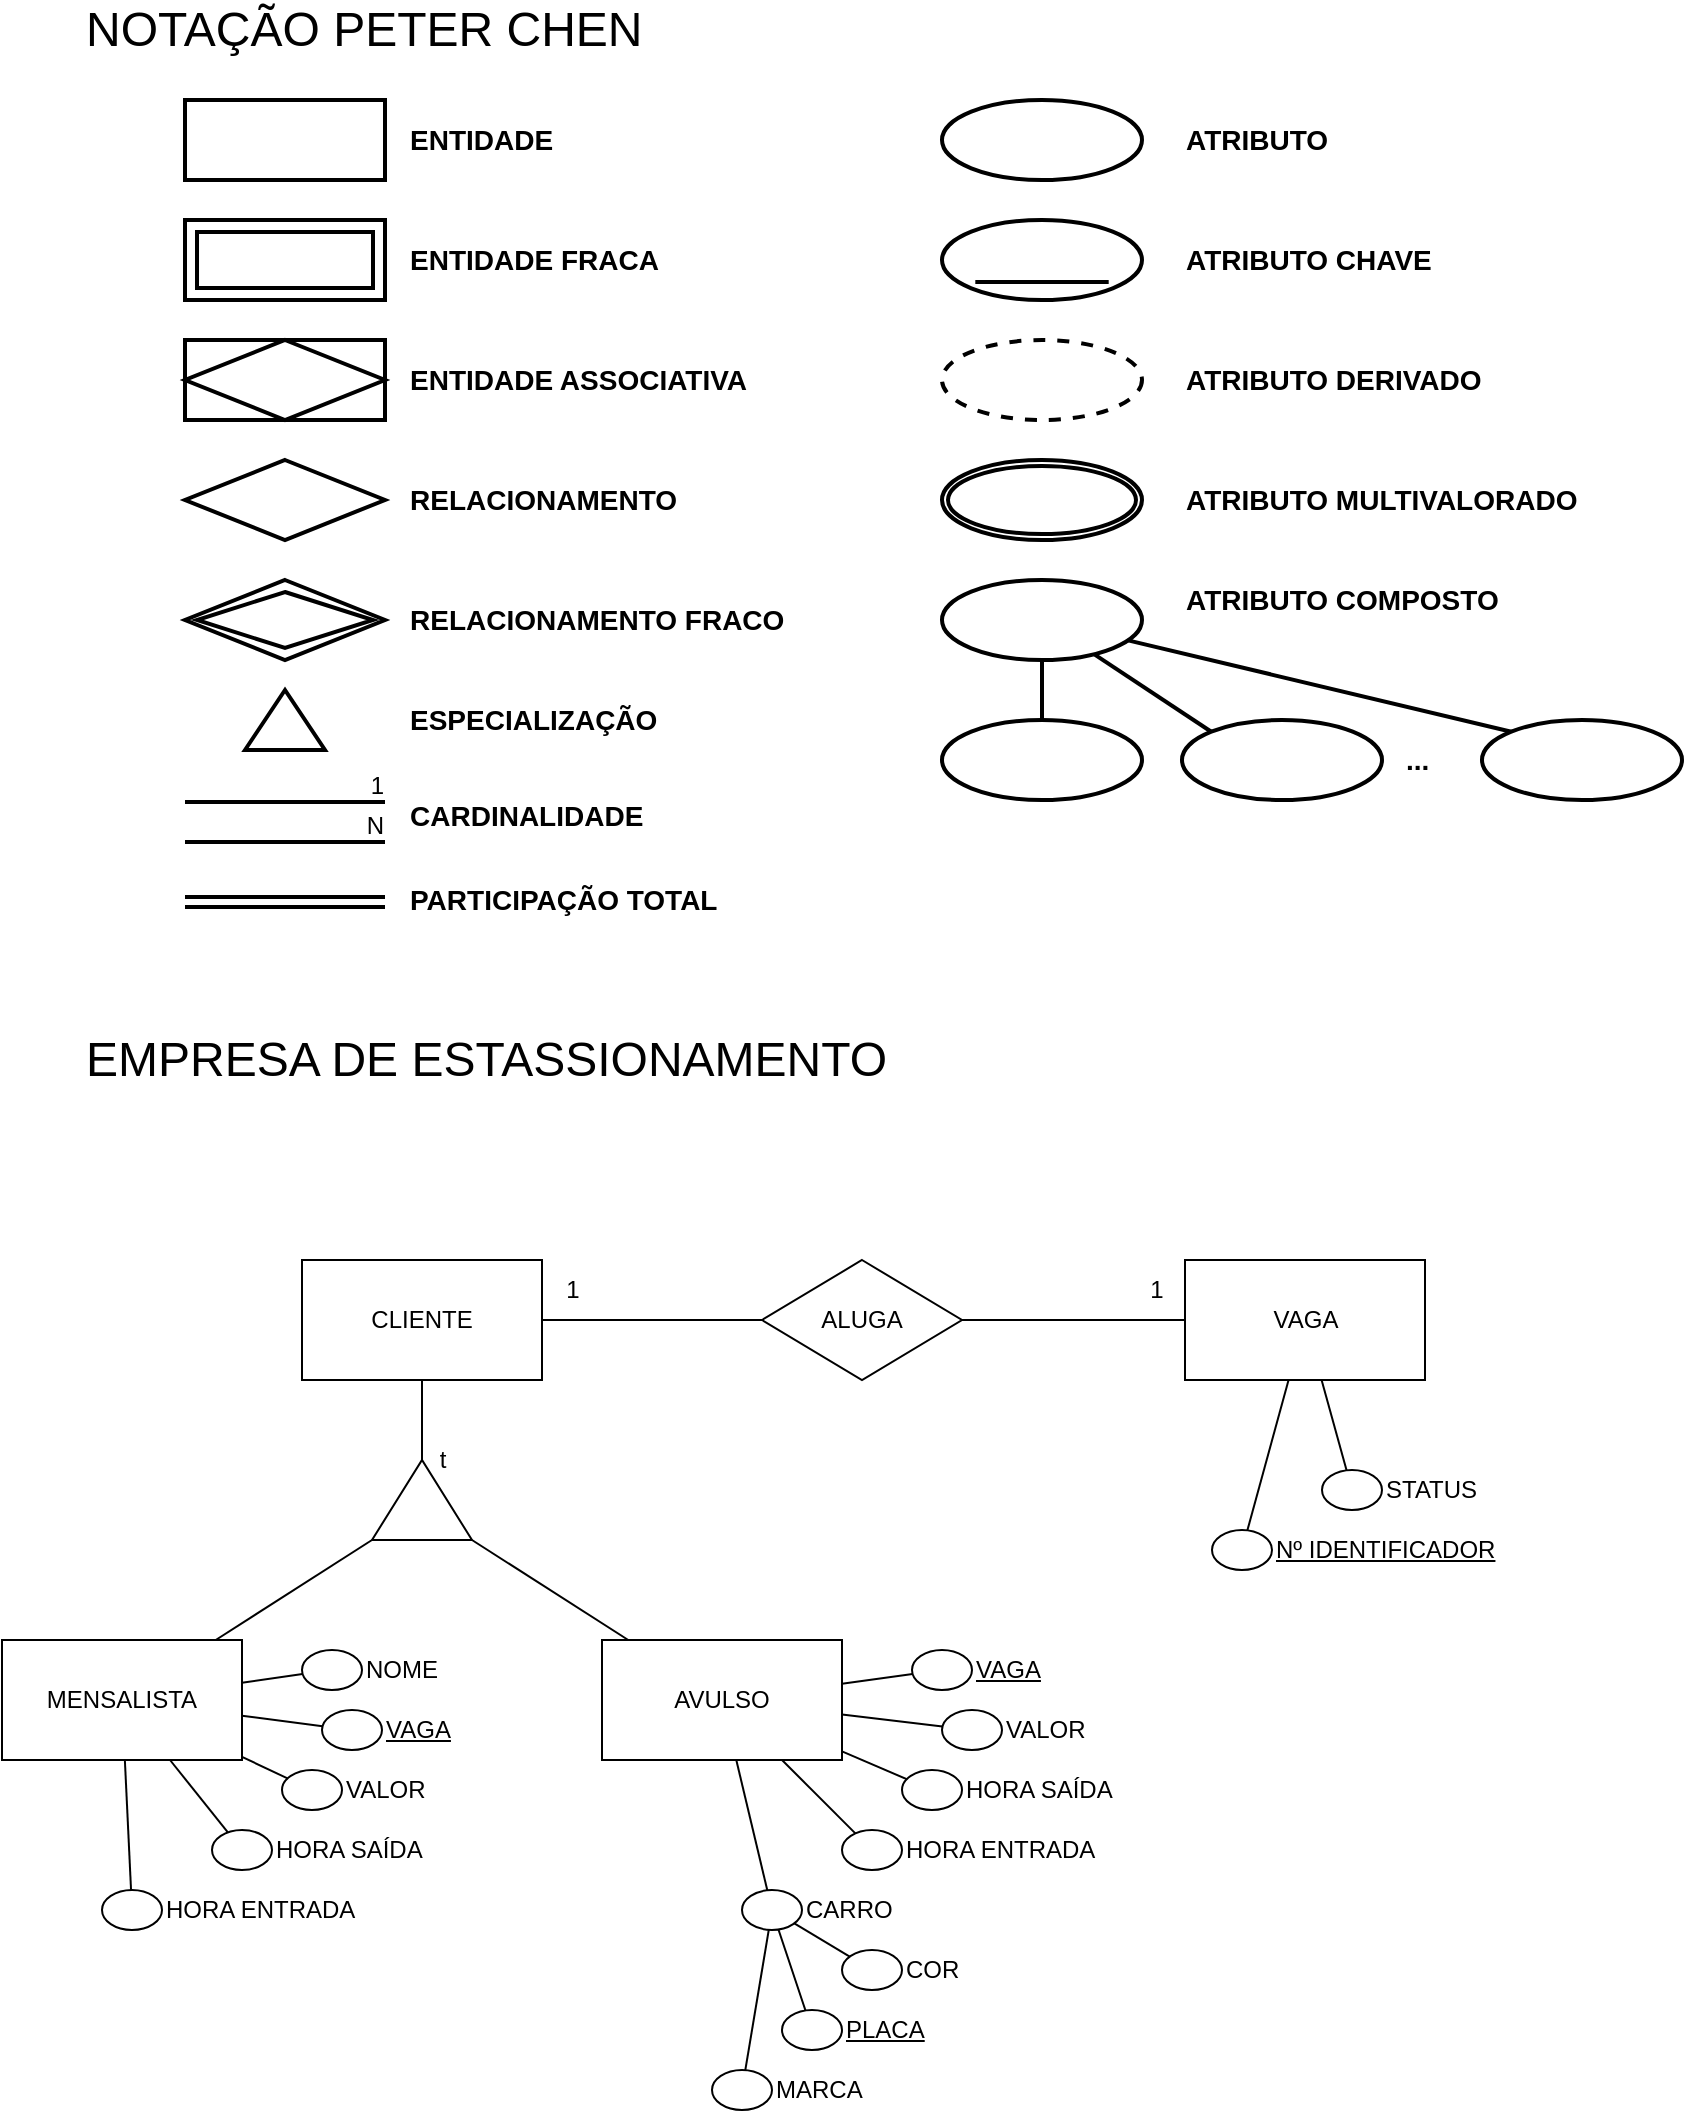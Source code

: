 <mxfile version="20.4.0" type="github">
  <diagram id="R2lEEEUBdFMjLlhIrx00" name="Page-1">
    <mxGraphModel dx="1952" dy="584" grid="1" gridSize="10" guides="1" tooltips="1" connect="1" arrows="1" fold="1" page="1" pageScale="1" pageWidth="850" pageHeight="1100" math="0" shadow="0" extFonts="Permanent Marker^https://fonts.googleapis.com/css?family=Permanent+Marker">
      <root>
        <mxCell id="0" />
        <mxCell id="1" parent="0" />
        <mxCell id="xJnIrRIf_URgN7wCy2Ms-1" value="NOTAÇÃO PETER CHEN" style="text;html=1;strokeColor=none;fillColor=none;align=left;verticalAlign=middle;whiteSpace=wrap;rounded=0;fontSize=24;" parent="1" vertex="1">
          <mxGeometry x="10" y="20" width="310" height="30" as="geometry" />
        </mxCell>
        <mxCell id="xJnIrRIf_URgN7wCy2Ms-2" value="" style="rounded=0;whiteSpace=wrap;html=1;fontSize=18;align=left;strokeWidth=2;" parent="1" vertex="1">
          <mxGeometry x="61.5" y="70" width="100" height="40" as="geometry" />
        </mxCell>
        <mxCell id="xJnIrRIf_URgN7wCy2Ms-3" value="&lt;font style=&quot;font-size: 14px;&quot;&gt;ENTIDADE&lt;/font&gt;" style="text;html=1;strokeColor=none;fillColor=none;align=left;verticalAlign=middle;whiteSpace=wrap;rounded=0;fontSize=14;fontStyle=1" parent="1" vertex="1">
          <mxGeometry x="171.5" y="80" width="100" height="20" as="geometry" />
        </mxCell>
        <mxCell id="xJnIrRIf_URgN7wCy2Ms-6" value="&lt;font style=&quot;font-size: 14px&quot;&gt;ENTIDADE FRACA&lt;/font&gt;" style="text;html=1;strokeColor=none;fillColor=none;align=left;verticalAlign=middle;whiteSpace=wrap;rounded=0;fontSize=14;fontStyle=1" parent="1" vertex="1">
          <mxGeometry x="171.5" y="140" width="140" height="20" as="geometry" />
        </mxCell>
        <mxCell id="xJnIrRIf_URgN7wCy2Ms-7" value="" style="shape=ext;margin=3;double=1;whiteSpace=wrap;html=1;align=center;rounded=0;shadow=0;glass=0;sketch=0;fontSize=14;strokeWidth=2;gradientColor=none;" parent="1" vertex="1">
          <mxGeometry x="61.5" y="130" width="100" height="40" as="geometry" />
        </mxCell>
        <mxCell id="xJnIrRIf_URgN7wCy2Ms-8" value="" style="shape=associativeEntity;whiteSpace=wrap;html=1;align=center;rounded=0;shadow=0;glass=0;sketch=0;fontSize=14;strokeWidth=2;gradientColor=none;" parent="1" vertex="1">
          <mxGeometry x="61.5" y="190" width="100" height="40" as="geometry" />
        </mxCell>
        <mxCell id="xJnIrRIf_URgN7wCy2Ms-9" value="&lt;font style=&quot;font-size: 14px&quot;&gt;ENTIDADE ASSOCIATIVA&lt;/font&gt;" style="text;html=1;strokeColor=none;fillColor=none;align=left;verticalAlign=middle;whiteSpace=wrap;rounded=0;fontSize=14;fontStyle=1" parent="1" vertex="1">
          <mxGeometry x="171.5" y="200" width="200" height="20" as="geometry" />
        </mxCell>
        <mxCell id="xJnIrRIf_URgN7wCy2Ms-10" value="" style="shape=rhombus;perimeter=rhombusPerimeter;whiteSpace=wrap;html=1;align=center;rounded=0;shadow=0;glass=0;sketch=0;fontSize=24;strokeWidth=2;gradientColor=none;" parent="1" vertex="1">
          <mxGeometry x="61.5" y="250" width="100" height="40" as="geometry" />
        </mxCell>
        <mxCell id="xJnIrRIf_URgN7wCy2Ms-11" value="RELACIONAMENTO" style="text;html=1;strokeColor=none;fillColor=none;align=left;verticalAlign=middle;whiteSpace=wrap;rounded=0;fontSize=14;fontStyle=1" parent="1" vertex="1">
          <mxGeometry x="171.5" y="260" width="200" height="20" as="geometry" />
        </mxCell>
        <mxCell id="xJnIrRIf_URgN7wCy2Ms-12" value="" style="shape=rhombus;double=1;perimeter=rhombusPerimeter;whiteSpace=wrap;html=1;align=center;rounded=0;shadow=0;glass=0;sketch=0;fontSize=24;strokeWidth=2;gradientColor=none;" parent="1" vertex="1">
          <mxGeometry x="61.5" y="310" width="100" height="40" as="geometry" />
        </mxCell>
        <mxCell id="xJnIrRIf_URgN7wCy2Ms-13" value="RELACIONAMENTO FRACO" style="text;html=1;strokeColor=none;fillColor=none;align=left;verticalAlign=middle;whiteSpace=wrap;rounded=0;fontSize=14;fontStyle=1" parent="1" vertex="1">
          <mxGeometry x="171.5" y="320" width="200" height="20" as="geometry" />
        </mxCell>
        <mxCell id="xJnIrRIf_URgN7wCy2Ms-14" value="" style="endArrow=none;html=1;rounded=0;fontSize=24;strokeWidth=2;" parent="1" edge="1">
          <mxGeometry relative="1" as="geometry">
            <mxPoint x="61.5" y="421" as="sourcePoint" />
            <mxPoint x="161.5" y="421" as="targetPoint" />
          </mxGeometry>
        </mxCell>
        <mxCell id="xJnIrRIf_URgN7wCy2Ms-15" value="1" style="resizable=0;html=1;align=right;verticalAlign=bottom;" parent="xJnIrRIf_URgN7wCy2Ms-14" connectable="0" vertex="1">
          <mxGeometry x="1" relative="1" as="geometry" />
        </mxCell>
        <mxCell id="xJnIrRIf_URgN7wCy2Ms-16" value="" style="endArrow=none;html=1;rounded=0;fontSize=24;strokeWidth=2;" parent="1" edge="1">
          <mxGeometry relative="1" as="geometry">
            <mxPoint x="61.5" y="441" as="sourcePoint" />
            <mxPoint x="161.5" y="441" as="targetPoint" />
          </mxGeometry>
        </mxCell>
        <mxCell id="xJnIrRIf_URgN7wCy2Ms-17" value="N" style="resizable=0;html=1;align=right;verticalAlign=bottom;" parent="xJnIrRIf_URgN7wCy2Ms-16" connectable="0" vertex="1">
          <mxGeometry x="1" relative="1" as="geometry" />
        </mxCell>
        <mxCell id="xJnIrRIf_URgN7wCy2Ms-18" value="CARDINALIDADE" style="text;html=1;strokeColor=none;fillColor=none;align=left;verticalAlign=middle;whiteSpace=wrap;rounded=0;fontSize=14;fontStyle=1" parent="1" vertex="1">
          <mxGeometry x="171.5" y="418" width="200" height="20" as="geometry" />
        </mxCell>
        <mxCell id="xJnIrRIf_URgN7wCy2Ms-19" value="" style="shape=link;html=1;rounded=0;fontSize=24;strokeWidth=2;" parent="1" edge="1">
          <mxGeometry relative="1" as="geometry">
            <mxPoint x="61.5" y="471" as="sourcePoint" />
            <mxPoint x="161.5" y="471" as="targetPoint" />
          </mxGeometry>
        </mxCell>
        <mxCell id="xJnIrRIf_URgN7wCy2Ms-21" value="PARTICIPAÇÃO TOTAL" style="text;html=1;strokeColor=none;fillColor=none;align=left;verticalAlign=middle;whiteSpace=wrap;rounded=0;fontSize=14;fontStyle=1" parent="1" vertex="1">
          <mxGeometry x="171.5" y="460" width="200" height="20" as="geometry" />
        </mxCell>
        <mxCell id="xJnIrRIf_URgN7wCy2Ms-22" value="" style="ellipse;whiteSpace=wrap;html=1;align=center;rounded=0;shadow=0;glass=0;sketch=0;fontSize=24;strokeWidth=2;gradientColor=none;" parent="1" vertex="1">
          <mxGeometry x="440" y="70" width="100" height="40" as="geometry" />
        </mxCell>
        <mxCell id="xJnIrRIf_URgN7wCy2Ms-23" value="&amp;nbsp; &amp;nbsp; &amp;nbsp; &amp;nbsp; &amp;nbsp;&amp;nbsp;" style="ellipse;whiteSpace=wrap;html=1;align=center;fontStyle=4;rounded=0;shadow=0;glass=0;sketch=0;fontSize=24;strokeWidth=2;gradientColor=none;" parent="1" vertex="1">
          <mxGeometry x="440" y="130" width="100" height="40" as="geometry" />
        </mxCell>
        <mxCell id="xJnIrRIf_URgN7wCy2Ms-24" value="" style="ellipse;whiteSpace=wrap;html=1;align=center;dashed=1;rounded=0;shadow=0;glass=0;sketch=0;fontSize=24;strokeWidth=2;gradientColor=none;" parent="1" vertex="1">
          <mxGeometry x="440" y="190" width="100" height="40" as="geometry" />
        </mxCell>
        <mxCell id="xJnIrRIf_URgN7wCy2Ms-25" value="" style="ellipse;shape=doubleEllipse;margin=3;whiteSpace=wrap;html=1;align=center;rounded=0;shadow=0;glass=0;sketch=0;fontSize=24;strokeWidth=2;gradientColor=none;" parent="1" vertex="1">
          <mxGeometry x="440" y="250" width="100" height="40" as="geometry" />
        </mxCell>
        <mxCell id="xJnIrRIf_URgN7wCy2Ms-30" style="edgeStyle=orthogonalEdgeStyle;rounded=0;orthogonalLoop=1;jettySize=auto;html=1;entryX=0.5;entryY=0;entryDx=0;entryDy=0;fontSize=24;strokeWidth=2;endArrow=none;endFill=0;" parent="1" source="xJnIrRIf_URgN7wCy2Ms-26" target="xJnIrRIf_URgN7wCy2Ms-27" edge="1">
          <mxGeometry relative="1" as="geometry" />
        </mxCell>
        <mxCell id="xJnIrRIf_URgN7wCy2Ms-31" style="rounded=0;orthogonalLoop=1;jettySize=auto;html=1;entryX=0;entryY=0;entryDx=0;entryDy=0;fontSize=24;endArrow=none;endFill=0;strokeWidth=2;" parent="1" source="xJnIrRIf_URgN7wCy2Ms-26" target="xJnIrRIf_URgN7wCy2Ms-28" edge="1">
          <mxGeometry relative="1" as="geometry" />
        </mxCell>
        <mxCell id="xJnIrRIf_URgN7wCy2Ms-32" style="edgeStyle=none;rounded=0;orthogonalLoop=1;jettySize=auto;html=1;entryX=0;entryY=0;entryDx=0;entryDy=0;fontSize=24;endArrow=none;endFill=0;strokeWidth=2;" parent="1" source="xJnIrRIf_URgN7wCy2Ms-26" target="xJnIrRIf_URgN7wCy2Ms-29" edge="1">
          <mxGeometry relative="1" as="geometry" />
        </mxCell>
        <mxCell id="xJnIrRIf_URgN7wCy2Ms-26" value="" style="ellipse;whiteSpace=wrap;html=1;align=center;rounded=0;shadow=0;glass=0;sketch=0;fontSize=24;strokeWidth=2;gradientColor=none;" parent="1" vertex="1">
          <mxGeometry x="440" y="310" width="100" height="40" as="geometry" />
        </mxCell>
        <mxCell id="xJnIrRIf_URgN7wCy2Ms-27" value="" style="ellipse;whiteSpace=wrap;html=1;align=center;rounded=0;shadow=0;glass=0;sketch=0;fontSize=24;strokeWidth=2;gradientColor=none;" parent="1" vertex="1">
          <mxGeometry x="440" y="380" width="100" height="40" as="geometry" />
        </mxCell>
        <mxCell id="xJnIrRIf_URgN7wCy2Ms-28" value="" style="ellipse;whiteSpace=wrap;html=1;align=center;rounded=0;shadow=0;glass=0;sketch=0;fontSize=24;strokeWidth=2;gradientColor=none;" parent="1" vertex="1">
          <mxGeometry x="560" y="380" width="100" height="40" as="geometry" />
        </mxCell>
        <mxCell id="xJnIrRIf_URgN7wCy2Ms-29" value="" style="ellipse;whiteSpace=wrap;html=1;align=center;rounded=0;shadow=0;glass=0;sketch=0;fontSize=24;strokeWidth=2;gradientColor=none;" parent="1" vertex="1">
          <mxGeometry x="710" y="380" width="100" height="40" as="geometry" />
        </mxCell>
        <mxCell id="xJnIrRIf_URgN7wCy2Ms-33" value="&lt;font style=&quot;font-size: 14px&quot;&gt;ATRIBUTO&lt;/font&gt;" style="text;html=1;strokeColor=none;fillColor=none;align=left;verticalAlign=middle;whiteSpace=wrap;rounded=0;fontSize=14;fontStyle=1" parent="1" vertex="1">
          <mxGeometry x="560" y="80" width="100" height="20" as="geometry" />
        </mxCell>
        <mxCell id="xJnIrRIf_URgN7wCy2Ms-34" value="&lt;font style=&quot;font-size: 14px&quot;&gt;ATRIBUTO CHAVE&lt;/font&gt;" style="text;html=1;strokeColor=none;fillColor=none;align=left;verticalAlign=middle;whiteSpace=wrap;rounded=0;fontSize=14;fontStyle=1" parent="1" vertex="1">
          <mxGeometry x="560" y="140" width="160" height="20" as="geometry" />
        </mxCell>
        <mxCell id="xJnIrRIf_URgN7wCy2Ms-35" value="&lt;font style=&quot;font-size: 14px&quot;&gt;ATRIBUTO DERIVADO&lt;/font&gt;" style="text;html=1;strokeColor=none;fillColor=none;align=left;verticalAlign=middle;whiteSpace=wrap;rounded=0;fontSize=14;fontStyle=1" parent="1" vertex="1">
          <mxGeometry x="560" y="200" width="160" height="20" as="geometry" />
        </mxCell>
        <mxCell id="xJnIrRIf_URgN7wCy2Ms-36" value="&lt;font style=&quot;font-size: 14px&quot;&gt;ATRIBUTO MULTIVALORADO&lt;/font&gt;" style="text;html=1;strokeColor=none;fillColor=none;align=left;verticalAlign=middle;whiteSpace=wrap;rounded=0;fontSize=14;fontStyle=1" parent="1" vertex="1">
          <mxGeometry x="560" y="260" width="200" height="20" as="geometry" />
        </mxCell>
        <mxCell id="xJnIrRIf_URgN7wCy2Ms-37" value="&lt;font style=&quot;font-size: 14px&quot;&gt;ATRIBUTO COMPOSTO&lt;/font&gt;" style="text;html=1;strokeColor=none;fillColor=none;align=left;verticalAlign=middle;whiteSpace=wrap;rounded=0;fontSize=14;fontStyle=1" parent="1" vertex="1">
          <mxGeometry x="560" y="310" width="200" height="20" as="geometry" />
        </mxCell>
        <mxCell id="xJnIrRIf_URgN7wCy2Ms-38" value="&lt;font style=&quot;font-size: 14px&quot;&gt;...&lt;/font&gt;" style="text;html=1;strokeColor=none;fillColor=none;align=left;verticalAlign=middle;whiteSpace=wrap;rounded=0;fontSize=14;fontStyle=1" parent="1" vertex="1">
          <mxGeometry x="670" y="390" width="20" height="20" as="geometry" />
        </mxCell>
        <mxCell id="xJnIrRIf_URgN7wCy2Ms-67" value="EMPRESA DE ESTASSIONAMENTO" style="text;html=1;strokeColor=none;fillColor=none;align=left;verticalAlign=middle;whiteSpace=wrap;rounded=0;fontSize=24;" parent="1" vertex="1">
          <mxGeometry x="10" y="535" width="640" height="30" as="geometry" />
        </mxCell>
        <mxCell id="xJnIrRIf_URgN7wCy2Ms-68" value="" style="triangle;whiteSpace=wrap;html=1;rounded=0;shadow=0;glass=0;sketch=0;fontSize=12;strokeWidth=2;gradientColor=none;align=right;rotation=270;" parent="1" vertex="1">
          <mxGeometry x="96.5" y="360" width="30" height="40" as="geometry" />
        </mxCell>
        <mxCell id="xJnIrRIf_URgN7wCy2Ms-69" value="ESPECIALIZAÇÃO" style="text;html=1;strokeColor=none;fillColor=none;align=left;verticalAlign=middle;whiteSpace=wrap;rounded=0;fontSize=14;fontStyle=1" parent="1" vertex="1">
          <mxGeometry x="171.5" y="370" width="200" height="20" as="geometry" />
        </mxCell>
        <mxCell id="EIZiA-yq2A_t27IuTZh9-1" value="VAGA" style="whiteSpace=wrap;html=1;" parent="1" vertex="1">
          <mxGeometry x="561.5" y="650" width="120" height="60" as="geometry" />
        </mxCell>
        <mxCell id="EIZiA-yq2A_t27IuTZh9-3" value="ALUGA" style="rhombus;whiteSpace=wrap;html=1;" parent="1" vertex="1">
          <mxGeometry x="350" y="650" width="100" height="60" as="geometry" />
        </mxCell>
        <mxCell id="EIZiA-yq2A_t27IuTZh9-4" value="CLIENTE" style="whiteSpace=wrap;html=1;" parent="1" vertex="1">
          <mxGeometry x="120" y="650" width="120" height="60" as="geometry" />
        </mxCell>
        <mxCell id="EIZiA-yq2A_t27IuTZh9-5" value="AVULSO" style="whiteSpace=wrap;html=1;" parent="1" vertex="1">
          <mxGeometry x="270" y="840" width="120" height="60" as="geometry" />
        </mxCell>
        <mxCell id="EIZiA-yq2A_t27IuTZh9-6" value="MENSALISTA" style="whiteSpace=wrap;html=1;" parent="1" vertex="1">
          <mxGeometry x="-30" y="840" width="120" height="60" as="geometry" />
        </mxCell>
        <mxCell id="EIZiA-yq2A_t27IuTZh9-7" value="" style="verticalLabelPosition=bottom;verticalAlign=top;html=1;shape=mxgraph.basic.acute_triangle;dx=0.5;" parent="1" vertex="1">
          <mxGeometry x="155" y="750" width="50" height="40" as="geometry" />
        </mxCell>
        <mxCell id="EIZiA-yq2A_t27IuTZh9-8" value="" style="endArrow=none;html=1;rounded=0;exitX=0;exitY=0;exitDx=25;exitDy=0;exitPerimeter=0;" parent="1" source="EIZiA-yq2A_t27IuTZh9-7" target="EIZiA-yq2A_t27IuTZh9-4" edge="1">
          <mxGeometry width="50" height="50" relative="1" as="geometry">
            <mxPoint x="281.5" y="760" as="sourcePoint" />
            <mxPoint x="331.5" y="710" as="targetPoint" />
          </mxGeometry>
        </mxCell>
        <mxCell id="EIZiA-yq2A_t27IuTZh9-9" value="" style="endArrow=none;html=1;rounded=0;exitX=0;exitY=1;exitDx=0;exitDy=0;exitPerimeter=0;" parent="1" source="EIZiA-yq2A_t27IuTZh9-7" target="EIZiA-yq2A_t27IuTZh9-6" edge="1">
          <mxGeometry width="50" height="50" relative="1" as="geometry">
            <mxPoint x="291.5" y="770" as="sourcePoint" />
            <mxPoint x="341.5" y="720" as="targetPoint" />
          </mxGeometry>
        </mxCell>
        <mxCell id="EIZiA-yq2A_t27IuTZh9-10" value="" style="endArrow=none;html=1;rounded=0;exitX=1;exitY=1;exitDx=0;exitDy=0;exitPerimeter=0;" parent="1" source="EIZiA-yq2A_t27IuTZh9-7" target="EIZiA-yq2A_t27IuTZh9-5" edge="1">
          <mxGeometry width="50" height="50" relative="1" as="geometry">
            <mxPoint x="270" y="790" as="sourcePoint" />
            <mxPoint x="351.5" y="730" as="targetPoint" />
          </mxGeometry>
        </mxCell>
        <mxCell id="EIZiA-yq2A_t27IuTZh9-11" value="" style="endArrow=none;html=1;rounded=0;" parent="1" source="EIZiA-yq2A_t27IuTZh9-3" target="EIZiA-yq2A_t27IuTZh9-4" edge="1">
          <mxGeometry width="50" height="50" relative="1" as="geometry">
            <mxPoint x="311.5" y="790" as="sourcePoint" />
            <mxPoint x="361.5" y="740" as="targetPoint" />
          </mxGeometry>
        </mxCell>
        <mxCell id="EIZiA-yq2A_t27IuTZh9-12" value="" style="endArrow=none;html=1;rounded=0;" parent="1" source="EIZiA-yq2A_t27IuTZh9-3" target="EIZiA-yq2A_t27IuTZh9-1" edge="1">
          <mxGeometry width="50" height="50" relative="1" as="geometry">
            <mxPoint x="321.5" y="800" as="sourcePoint" />
            <mxPoint x="371.5" y="750" as="targetPoint" />
          </mxGeometry>
        </mxCell>
        <mxCell id="EIZiA-yq2A_t27IuTZh9-23" value="" style="endArrow=none;html=1;rounded=0;" parent="1" source="EIZiA-yq2A_t27IuTZh9-1" target="EIZiA-yq2A_t27IuTZh9-13" edge="1">
          <mxGeometry width="50" height="50" relative="1" as="geometry">
            <mxPoint x="530" y="730" as="sourcePoint" />
            <mxPoint x="490" y="790" as="targetPoint" />
          </mxGeometry>
        </mxCell>
        <mxCell id="EIZiA-yq2A_t27IuTZh9-24" value="" style="endArrow=none;html=1;rounded=0;" parent="1" source="EIZiA-yq2A_t27IuTZh9-1" target="EIZiA-yq2A_t27IuTZh9-17" edge="1">
          <mxGeometry width="50" height="50" relative="1" as="geometry">
            <mxPoint x="540" y="740" as="sourcePoint" />
            <mxPoint x="570" y="760" as="targetPoint" />
          </mxGeometry>
        </mxCell>
        <mxCell id="EIZiA-yq2A_t27IuTZh9-27" value="" style="group" parent="1" vertex="1" connectable="0">
          <mxGeometry x="575" y="780" width="160" height="30" as="geometry" />
        </mxCell>
        <mxCell id="EIZiA-yq2A_t27IuTZh9-13" value="" style="ellipse;whiteSpace=wrap;html=1;align=center;" parent="EIZiA-yq2A_t27IuTZh9-27" vertex="1">
          <mxGeometry y="5" width="30" height="20" as="geometry" />
        </mxCell>
        <mxCell id="EIZiA-yq2A_t27IuTZh9-14" value="&lt;u&gt;Nº IDENTIFICADOR&lt;/u&gt;" style="text;html=1;align=left;verticalAlign=middle;resizable=0;points=[];autosize=1;strokeColor=none;fillColor=none;" parent="EIZiA-yq2A_t27IuTZh9-27" vertex="1">
          <mxGeometry x="30" width="130" height="30" as="geometry" />
        </mxCell>
        <mxCell id="EIZiA-yq2A_t27IuTZh9-28" value="" style="group" parent="1" vertex="1" connectable="0">
          <mxGeometry x="630" y="750" width="100" height="30" as="geometry" />
        </mxCell>
        <mxCell id="EIZiA-yq2A_t27IuTZh9-17" value="" style="ellipse;whiteSpace=wrap;html=1;align=center;" parent="EIZiA-yq2A_t27IuTZh9-28" vertex="1">
          <mxGeometry y="5" width="30" height="20" as="geometry" />
        </mxCell>
        <mxCell id="EIZiA-yq2A_t27IuTZh9-18" value="STATUS" style="text;html=1;align=left;verticalAlign=middle;resizable=0;points=[];autosize=1;strokeColor=none;fillColor=none;" parent="EIZiA-yq2A_t27IuTZh9-28" vertex="1">
          <mxGeometry x="30" width="70" height="30" as="geometry" />
        </mxCell>
        <mxCell id="EIZiA-yq2A_t27IuTZh9-29" value="" style="group" parent="1" vertex="1" connectable="0">
          <mxGeometry x="120" y="840" width="90" height="30" as="geometry" />
        </mxCell>
        <mxCell id="EIZiA-yq2A_t27IuTZh9-21" value="" style="ellipse;whiteSpace=wrap;html=1;align=center;" parent="EIZiA-yq2A_t27IuTZh9-29" vertex="1">
          <mxGeometry y="5" width="30" height="20" as="geometry" />
        </mxCell>
        <mxCell id="EIZiA-yq2A_t27IuTZh9-22" value="NOME" style="text;html=1;align=left;verticalAlign=middle;resizable=0;points=[];autosize=1;strokeColor=none;fillColor=none;" parent="EIZiA-yq2A_t27IuTZh9-29" vertex="1">
          <mxGeometry x="30" width="60" height="30" as="geometry" />
        </mxCell>
        <mxCell id="FJoEXb9-_RkG0g2eSgKD-1" value="" style="group" vertex="1" connectable="0" parent="1">
          <mxGeometry x="130" y="870" width="90" height="30" as="geometry" />
        </mxCell>
        <mxCell id="FJoEXb9-_RkG0g2eSgKD-2" value="" style="ellipse;whiteSpace=wrap;html=1;align=center;" vertex="1" parent="FJoEXb9-_RkG0g2eSgKD-1">
          <mxGeometry y="5" width="30" height="20" as="geometry" />
        </mxCell>
        <mxCell id="FJoEXb9-_RkG0g2eSgKD-3" value="&lt;u&gt;VAGA&lt;/u&gt;" style="text;html=1;align=left;verticalAlign=middle;resizable=0;points=[];autosize=1;strokeColor=none;fillColor=none;" vertex="1" parent="FJoEXb9-_RkG0g2eSgKD-1">
          <mxGeometry x="30" width="60" height="30" as="geometry" />
        </mxCell>
        <mxCell id="FJoEXb9-_RkG0g2eSgKD-5" value="" style="group" vertex="1" connectable="0" parent="1">
          <mxGeometry x="20" y="960" width="150" height="30" as="geometry" />
        </mxCell>
        <mxCell id="FJoEXb9-_RkG0g2eSgKD-6" value="" style="ellipse;whiteSpace=wrap;html=1;align=center;" vertex="1" parent="FJoEXb9-_RkG0g2eSgKD-5">
          <mxGeometry y="5" width="30" height="20" as="geometry" />
        </mxCell>
        <mxCell id="FJoEXb9-_RkG0g2eSgKD-7" value="HORA ENTRADA" style="text;html=1;align=left;verticalAlign=middle;resizable=0;points=[];autosize=1;strokeColor=none;fillColor=none;" vertex="1" parent="FJoEXb9-_RkG0g2eSgKD-5">
          <mxGeometry x="30" width="120" height="30" as="geometry" />
        </mxCell>
        <mxCell id="FJoEXb9-_RkG0g2eSgKD-8" value="" style="group" vertex="1" connectable="0" parent="1">
          <mxGeometry x="75" y="930" width="130" height="30" as="geometry" />
        </mxCell>
        <mxCell id="FJoEXb9-_RkG0g2eSgKD-9" value="" style="ellipse;whiteSpace=wrap;html=1;align=center;" vertex="1" parent="FJoEXb9-_RkG0g2eSgKD-8">
          <mxGeometry y="5" width="30" height="20" as="geometry" />
        </mxCell>
        <mxCell id="FJoEXb9-_RkG0g2eSgKD-10" value="HORA SAÍDA" style="text;html=1;align=left;verticalAlign=middle;resizable=0;points=[];autosize=1;strokeColor=none;fillColor=none;" vertex="1" parent="FJoEXb9-_RkG0g2eSgKD-8">
          <mxGeometry x="30" width="100" height="30" as="geometry" />
        </mxCell>
        <mxCell id="FJoEXb9-_RkG0g2eSgKD-13" value="" style="group" vertex="1" connectable="0" parent="1">
          <mxGeometry x="110" y="900" width="90" height="30" as="geometry" />
        </mxCell>
        <mxCell id="FJoEXb9-_RkG0g2eSgKD-14" value="" style="ellipse;whiteSpace=wrap;html=1;align=center;" vertex="1" parent="FJoEXb9-_RkG0g2eSgKD-13">
          <mxGeometry y="5" width="30" height="20" as="geometry" />
        </mxCell>
        <mxCell id="FJoEXb9-_RkG0g2eSgKD-15" value="VALOR" style="text;html=1;align=left;verticalAlign=middle;resizable=0;points=[];autosize=1;strokeColor=none;fillColor=none;" vertex="1" parent="FJoEXb9-_RkG0g2eSgKD-13">
          <mxGeometry x="30" width="60" height="30" as="geometry" />
        </mxCell>
        <mxCell id="FJoEXb9-_RkG0g2eSgKD-16" value="t" style="text;html=1;align=center;verticalAlign=middle;resizable=0;points=[];autosize=1;strokeColor=none;fillColor=none;" vertex="1" parent="1">
          <mxGeometry x="175" y="735" width="30" height="30" as="geometry" />
        </mxCell>
        <mxCell id="FJoEXb9-_RkG0g2eSgKD-17" value="1" style="text;html=1;align=center;verticalAlign=middle;resizable=0;points=[];autosize=1;strokeColor=none;fillColor=none;" vertex="1" parent="1">
          <mxGeometry x="531.5" y="650" width="30" height="30" as="geometry" />
        </mxCell>
        <mxCell id="FJoEXb9-_RkG0g2eSgKD-18" value="1" style="text;html=1;align=center;verticalAlign=middle;resizable=0;points=[];autosize=1;strokeColor=none;fillColor=none;" vertex="1" parent="1">
          <mxGeometry x="240" y="650" width="30" height="30" as="geometry" />
        </mxCell>
        <mxCell id="FJoEXb9-_RkG0g2eSgKD-20" value="" style="endArrow=none;html=1;rounded=0;" edge="1" parent="1" source="EIZiA-yq2A_t27IuTZh9-6" target="FJoEXb9-_RkG0g2eSgKD-2">
          <mxGeometry width="50" height="50" relative="1" as="geometry">
            <mxPoint x="-100" y="1010" as="sourcePoint" />
            <mxPoint x="-50" y="960" as="targetPoint" />
          </mxGeometry>
        </mxCell>
        <mxCell id="FJoEXb9-_RkG0g2eSgKD-21" value="" style="endArrow=none;html=1;rounded=0;" edge="1" parent="1" source="EIZiA-yq2A_t27IuTZh9-21" target="EIZiA-yq2A_t27IuTZh9-6">
          <mxGeometry width="50" height="50" relative="1" as="geometry">
            <mxPoint x="-90" y="1020" as="sourcePoint" />
            <mxPoint x="-40" y="970" as="targetPoint" />
          </mxGeometry>
        </mxCell>
        <mxCell id="FJoEXb9-_RkG0g2eSgKD-22" value="" style="endArrow=none;html=1;rounded=0;" edge="1" parent="1" source="EIZiA-yq2A_t27IuTZh9-6" target="FJoEXb9-_RkG0g2eSgKD-14">
          <mxGeometry width="50" height="50" relative="1" as="geometry">
            <mxPoint x="100" y="887.861" as="sourcePoint" />
            <mxPoint x="140.263" y="893.136" as="targetPoint" />
          </mxGeometry>
        </mxCell>
        <mxCell id="FJoEXb9-_RkG0g2eSgKD-23" value="" style="endArrow=none;html=1;rounded=0;" edge="1" parent="1" source="EIZiA-yq2A_t27IuTZh9-6" target="FJoEXb9-_RkG0g2eSgKD-9">
          <mxGeometry width="50" height="50" relative="1" as="geometry">
            <mxPoint x="100" y="908.414" as="sourcePoint" />
            <mxPoint x="122.779" y="919.202" as="targetPoint" />
          </mxGeometry>
        </mxCell>
        <mxCell id="FJoEXb9-_RkG0g2eSgKD-24" value="" style="endArrow=none;html=1;rounded=0;" edge="1" parent="1" source="EIZiA-yq2A_t27IuTZh9-6" target="FJoEXb9-_RkG0g2eSgKD-6">
          <mxGeometry width="50" height="50" relative="1" as="geometry">
            <mxPoint x="63.978" y="910" as="sourcePoint" />
            <mxPoint x="92.903" y="946.19" as="targetPoint" />
          </mxGeometry>
        </mxCell>
        <mxCell id="FJoEXb9-_RkG0g2eSgKD-28" value="" style="group" vertex="1" connectable="0" parent="1">
          <mxGeometry x="425" y="840" width="90" height="30" as="geometry" />
        </mxCell>
        <mxCell id="FJoEXb9-_RkG0g2eSgKD-29" value="" style="ellipse;whiteSpace=wrap;html=1;align=center;" vertex="1" parent="FJoEXb9-_RkG0g2eSgKD-28">
          <mxGeometry y="5" width="30" height="20" as="geometry" />
        </mxCell>
        <mxCell id="FJoEXb9-_RkG0g2eSgKD-30" value="&lt;u&gt;VAGA&lt;/u&gt;" style="text;html=1;align=left;verticalAlign=middle;resizable=0;points=[];autosize=1;strokeColor=none;fillColor=none;" vertex="1" parent="FJoEXb9-_RkG0g2eSgKD-28">
          <mxGeometry x="30" width="60" height="30" as="geometry" />
        </mxCell>
        <mxCell id="FJoEXb9-_RkG0g2eSgKD-31" value="" style="group" vertex="1" connectable="0" parent="1">
          <mxGeometry x="390" y="930" width="150" height="30" as="geometry" />
        </mxCell>
        <mxCell id="FJoEXb9-_RkG0g2eSgKD-32" value="" style="ellipse;whiteSpace=wrap;html=1;align=center;" vertex="1" parent="FJoEXb9-_RkG0g2eSgKD-31">
          <mxGeometry y="5" width="30" height="20" as="geometry" />
        </mxCell>
        <mxCell id="FJoEXb9-_RkG0g2eSgKD-33" value="HORA ENTRADA" style="text;html=1;align=left;verticalAlign=middle;resizable=0;points=[];autosize=1;strokeColor=none;fillColor=none;" vertex="1" parent="FJoEXb9-_RkG0g2eSgKD-31">
          <mxGeometry x="30" width="120" height="30" as="geometry" />
        </mxCell>
        <mxCell id="FJoEXb9-_RkG0g2eSgKD-34" value="" style="group" vertex="1" connectable="0" parent="1">
          <mxGeometry x="420" y="900" width="130" height="30" as="geometry" />
        </mxCell>
        <mxCell id="FJoEXb9-_RkG0g2eSgKD-35" value="" style="ellipse;whiteSpace=wrap;html=1;align=center;" vertex="1" parent="FJoEXb9-_RkG0g2eSgKD-34">
          <mxGeometry y="5" width="30" height="20" as="geometry" />
        </mxCell>
        <mxCell id="FJoEXb9-_RkG0g2eSgKD-36" value="HORA SAÍDA" style="text;html=1;align=left;verticalAlign=middle;resizable=0;points=[];autosize=1;strokeColor=none;fillColor=none;" vertex="1" parent="FJoEXb9-_RkG0g2eSgKD-34">
          <mxGeometry x="30" width="100" height="30" as="geometry" />
        </mxCell>
        <mxCell id="FJoEXb9-_RkG0g2eSgKD-37" value="" style="group" vertex="1" connectable="0" parent="1">
          <mxGeometry x="440" y="870" width="90" height="30" as="geometry" />
        </mxCell>
        <mxCell id="FJoEXb9-_RkG0g2eSgKD-38" value="" style="ellipse;whiteSpace=wrap;html=1;align=center;" vertex="1" parent="FJoEXb9-_RkG0g2eSgKD-37">
          <mxGeometry y="5" width="30" height="20" as="geometry" />
        </mxCell>
        <mxCell id="FJoEXb9-_RkG0g2eSgKD-39" value="VALOR" style="text;html=1;align=left;verticalAlign=middle;resizable=0;points=[];autosize=1;strokeColor=none;fillColor=none;" vertex="1" parent="FJoEXb9-_RkG0g2eSgKD-37">
          <mxGeometry x="30" width="60" height="30" as="geometry" />
        </mxCell>
        <mxCell id="FJoEXb9-_RkG0g2eSgKD-40" value="" style="endArrow=none;html=1;rounded=0;" edge="1" parent="1" source="EIZiA-yq2A_t27IuTZh9-5" target="FJoEXb9-_RkG0g2eSgKD-29">
          <mxGeometry width="50" height="50" relative="1" as="geometry">
            <mxPoint x="130.313" y="867.034" as="sourcePoint" />
            <mxPoint x="100" y="871.429" as="targetPoint" />
          </mxGeometry>
        </mxCell>
        <mxCell id="FJoEXb9-_RkG0g2eSgKD-41" value="" style="endArrow=none;html=1;rounded=0;" edge="1" parent="1" source="EIZiA-yq2A_t27IuTZh9-5" target="FJoEXb9-_RkG0g2eSgKD-38">
          <mxGeometry width="50" height="50" relative="1" as="geometry">
            <mxPoint x="400" y="871.778" as="sourcePoint" />
            <mxPoint x="435.286" y="866.943" as="targetPoint" />
          </mxGeometry>
        </mxCell>
        <mxCell id="FJoEXb9-_RkG0g2eSgKD-42" value="" style="endArrow=none;html=1;rounded=0;" edge="1" parent="1" source="EIZiA-yq2A_t27IuTZh9-5" target="FJoEXb9-_RkG0g2eSgKD-35">
          <mxGeometry width="50" height="50" relative="1" as="geometry">
            <mxPoint x="400" y="887.232" as="sourcePoint" />
            <mxPoint x="450.222" y="893.285" as="targetPoint" />
          </mxGeometry>
        </mxCell>
        <mxCell id="FJoEXb9-_RkG0g2eSgKD-43" value="" style="endArrow=none;html=1;rounded=0;" edge="1" parent="1" source="EIZiA-yq2A_t27IuTZh9-5" target="FJoEXb9-_RkG0g2eSgKD-32">
          <mxGeometry width="50" height="50" relative="1" as="geometry">
            <mxPoint x="400" y="905.722" as="sourcePoint" />
            <mxPoint x="432.374" y="919.601" as="targetPoint" />
          </mxGeometry>
        </mxCell>
        <mxCell id="FJoEXb9-_RkG0g2eSgKD-45" value="" style="group" vertex="1" connectable="0" parent="1">
          <mxGeometry x="340" y="960" width="100" height="30" as="geometry" />
        </mxCell>
        <mxCell id="FJoEXb9-_RkG0g2eSgKD-46" value="" style="ellipse;whiteSpace=wrap;html=1;align=center;" vertex="1" parent="FJoEXb9-_RkG0g2eSgKD-45">
          <mxGeometry y="5" width="30" height="20" as="geometry" />
        </mxCell>
        <mxCell id="FJoEXb9-_RkG0g2eSgKD-47" value="CARRO" style="text;html=1;align=left;verticalAlign=middle;resizable=0;points=[];autosize=1;strokeColor=none;fillColor=none;" vertex="1" parent="FJoEXb9-_RkG0g2eSgKD-45">
          <mxGeometry x="30" width="70" height="30" as="geometry" />
        </mxCell>
        <mxCell id="FJoEXb9-_RkG0g2eSgKD-58" value="" style="group" vertex="1" connectable="0" parent="1">
          <mxGeometry x="360" y="1020" width="90" height="30" as="geometry" />
        </mxCell>
        <mxCell id="FJoEXb9-_RkG0g2eSgKD-50" value="" style="ellipse;whiteSpace=wrap;html=1;align=center;" vertex="1" parent="FJoEXb9-_RkG0g2eSgKD-58">
          <mxGeometry y="5" width="30" height="20" as="geometry" />
        </mxCell>
        <mxCell id="FJoEXb9-_RkG0g2eSgKD-51" value="&lt;u&gt;PLACA&lt;/u&gt;" style="text;html=1;align=left;verticalAlign=middle;resizable=0;points=[];autosize=1;strokeColor=none;fillColor=none;" vertex="1" parent="FJoEXb9-_RkG0g2eSgKD-58">
          <mxGeometry x="30" width="60" height="30" as="geometry" />
        </mxCell>
        <mxCell id="FJoEXb9-_RkG0g2eSgKD-52" value="" style="group" vertex="1" connectable="0" parent="1">
          <mxGeometry x="390" y="990" width="100" height="30" as="geometry" />
        </mxCell>
        <mxCell id="FJoEXb9-_RkG0g2eSgKD-53" value="" style="ellipse;whiteSpace=wrap;html=1;align=center;" vertex="1" parent="FJoEXb9-_RkG0g2eSgKD-52">
          <mxGeometry y="5" width="30" height="20" as="geometry" />
        </mxCell>
        <mxCell id="FJoEXb9-_RkG0g2eSgKD-54" value="COR" style="text;html=1;align=left;verticalAlign=middle;resizable=0;points=[];autosize=1;strokeColor=none;fillColor=none;" vertex="1" parent="FJoEXb9-_RkG0g2eSgKD-52">
          <mxGeometry x="30" width="50" height="30" as="geometry" />
        </mxCell>
        <mxCell id="FJoEXb9-_RkG0g2eSgKD-59" value="" style="endArrow=none;html=1;rounded=0;" edge="1" parent="1" source="EIZiA-yq2A_t27IuTZh9-5" target="FJoEXb9-_RkG0g2eSgKD-46">
          <mxGeometry width="50" height="50" relative="1" as="geometry">
            <mxPoint x="365.986" y="910" as="sourcePoint" />
            <mxPoint x="397.472" y="946.351" as="targetPoint" />
          </mxGeometry>
        </mxCell>
        <mxCell id="FJoEXb9-_RkG0g2eSgKD-60" value="" style="endArrow=none;html=1;rounded=0;" edge="1" parent="1" source="FJoEXb9-_RkG0g2eSgKD-46" target="FJoEXb9-_RkG0g2eSgKD-50">
          <mxGeometry width="50" height="50" relative="1" as="geometry">
            <mxPoint x="342.867" y="910" as="sourcePoint" />
            <mxPoint x="349.081" y="975.019" as="targetPoint" />
          </mxGeometry>
        </mxCell>
        <mxCell id="FJoEXb9-_RkG0g2eSgKD-61" value="" style="endArrow=none;html=1;rounded=0;" edge="1" parent="1" source="FJoEXb9-_RkG0g2eSgKD-46" target="FJoEXb9-_RkG0g2eSgKD-53">
          <mxGeometry width="50" height="50" relative="1" as="geometry">
            <mxPoint x="340" y="970" as="sourcePoint" />
            <mxPoint x="371.011" y="1035.36" as="targetPoint" />
          </mxGeometry>
        </mxCell>
        <mxCell id="FJoEXb9-_RkG0g2eSgKD-62" value="" style="endArrow=none;html=1;rounded=0;" edge="1" parent="1" source="FJoEXb9-_RkG0g2eSgKD-46" target="FJoEXb9-_RkG0g2eSgKD-56">
          <mxGeometry width="50" height="50" relative="1" as="geometry">
            <mxPoint x="362.342" y="990.684" as="sourcePoint" />
            <mxPoint x="402.632" y="1009.342" as="targetPoint" />
          </mxGeometry>
        </mxCell>
        <mxCell id="FJoEXb9-_RkG0g2eSgKD-55" value="" style="group" vertex="1" connectable="0" parent="1">
          <mxGeometry x="325" y="1050" width="100" height="30" as="geometry" />
        </mxCell>
        <mxCell id="FJoEXb9-_RkG0g2eSgKD-56" value="" style="ellipse;whiteSpace=wrap;html=1;align=center;" vertex="1" parent="FJoEXb9-_RkG0g2eSgKD-55">
          <mxGeometry y="5" width="30" height="20" as="geometry" />
        </mxCell>
        <mxCell id="FJoEXb9-_RkG0g2eSgKD-57" value="MARCA" style="text;html=1;align=left;verticalAlign=middle;resizable=0;points=[];autosize=1;strokeColor=none;fillColor=none;" vertex="1" parent="FJoEXb9-_RkG0g2eSgKD-55">
          <mxGeometry x="30" width="70" height="30" as="geometry" />
        </mxCell>
      </root>
    </mxGraphModel>
  </diagram>
</mxfile>
